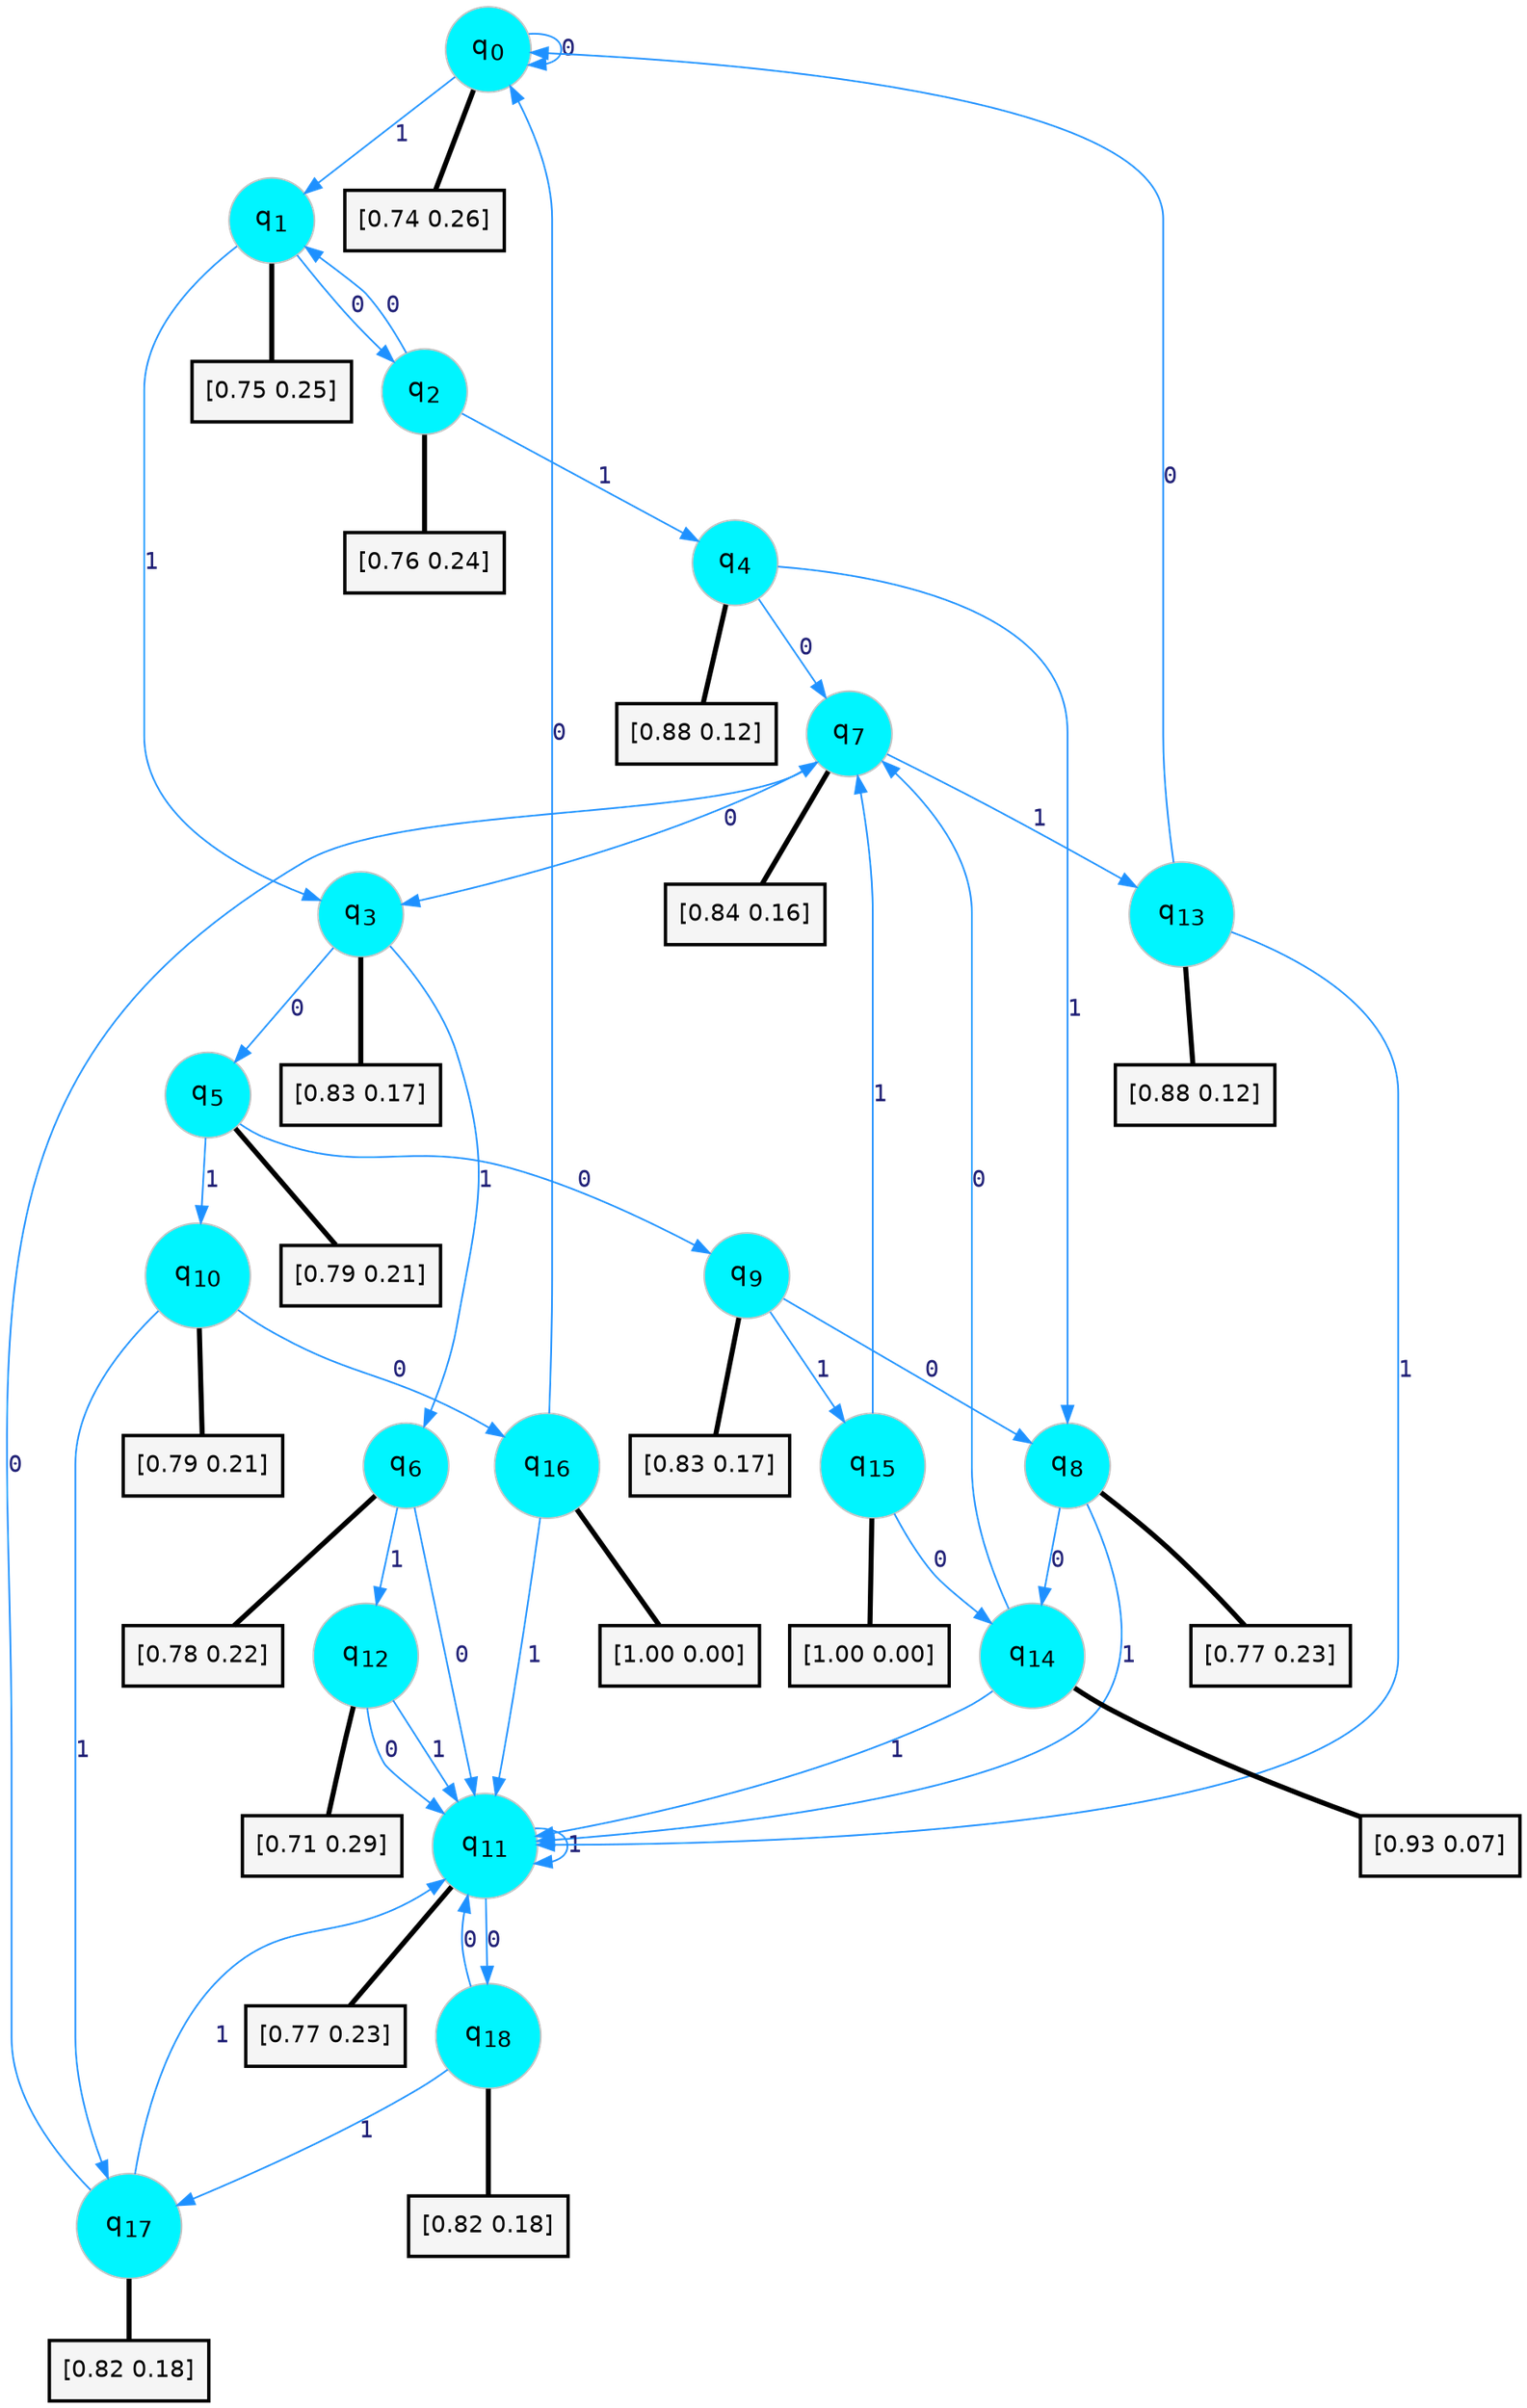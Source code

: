 digraph G {
graph [
bgcolor=transparent, dpi=300, rankdir=TD, size="40,25"];
node [
color=gray, fillcolor=turquoise1, fontcolor=black, fontname=Helvetica, fontsize=16, fontweight=bold, shape=circle, style=filled];
edge [
arrowsize=1, color=dodgerblue1, fontcolor=midnightblue, fontname=courier, fontweight=bold, penwidth=1, style=solid, weight=20];
0[label=<q<SUB>0</SUB>>];
1[label=<q<SUB>1</SUB>>];
2[label=<q<SUB>2</SUB>>];
3[label=<q<SUB>3</SUB>>];
4[label=<q<SUB>4</SUB>>];
5[label=<q<SUB>5</SUB>>];
6[label=<q<SUB>6</SUB>>];
7[label=<q<SUB>7</SUB>>];
8[label=<q<SUB>8</SUB>>];
9[label=<q<SUB>9</SUB>>];
10[label=<q<SUB>10</SUB>>];
11[label=<q<SUB>11</SUB>>];
12[label=<q<SUB>12</SUB>>];
13[label=<q<SUB>13</SUB>>];
14[label=<q<SUB>14</SUB>>];
15[label=<q<SUB>15</SUB>>];
16[label=<q<SUB>16</SUB>>];
17[label=<q<SUB>17</SUB>>];
18[label=<q<SUB>18</SUB>>];
19[label="[0.74 0.26]", shape=box,fontcolor=black, fontname=Helvetica, fontsize=14, penwidth=2, fillcolor=whitesmoke,color=black];
20[label="[0.75 0.25]", shape=box,fontcolor=black, fontname=Helvetica, fontsize=14, penwidth=2, fillcolor=whitesmoke,color=black];
21[label="[0.76 0.24]", shape=box,fontcolor=black, fontname=Helvetica, fontsize=14, penwidth=2, fillcolor=whitesmoke,color=black];
22[label="[0.83 0.17]", shape=box,fontcolor=black, fontname=Helvetica, fontsize=14, penwidth=2, fillcolor=whitesmoke,color=black];
23[label="[0.88 0.12]", shape=box,fontcolor=black, fontname=Helvetica, fontsize=14, penwidth=2, fillcolor=whitesmoke,color=black];
24[label="[0.79 0.21]", shape=box,fontcolor=black, fontname=Helvetica, fontsize=14, penwidth=2, fillcolor=whitesmoke,color=black];
25[label="[0.78 0.22]", shape=box,fontcolor=black, fontname=Helvetica, fontsize=14, penwidth=2, fillcolor=whitesmoke,color=black];
26[label="[0.84 0.16]", shape=box,fontcolor=black, fontname=Helvetica, fontsize=14, penwidth=2, fillcolor=whitesmoke,color=black];
27[label="[0.77 0.23]", shape=box,fontcolor=black, fontname=Helvetica, fontsize=14, penwidth=2, fillcolor=whitesmoke,color=black];
28[label="[0.83 0.17]", shape=box,fontcolor=black, fontname=Helvetica, fontsize=14, penwidth=2, fillcolor=whitesmoke,color=black];
29[label="[0.79 0.21]", shape=box,fontcolor=black, fontname=Helvetica, fontsize=14, penwidth=2, fillcolor=whitesmoke,color=black];
30[label="[0.77 0.23]", shape=box,fontcolor=black, fontname=Helvetica, fontsize=14, penwidth=2, fillcolor=whitesmoke,color=black];
31[label="[0.71 0.29]", shape=box,fontcolor=black, fontname=Helvetica, fontsize=14, penwidth=2, fillcolor=whitesmoke,color=black];
32[label="[0.88 0.12]", shape=box,fontcolor=black, fontname=Helvetica, fontsize=14, penwidth=2, fillcolor=whitesmoke,color=black];
33[label="[0.93 0.07]", shape=box,fontcolor=black, fontname=Helvetica, fontsize=14, penwidth=2, fillcolor=whitesmoke,color=black];
34[label="[1.00 0.00]", shape=box,fontcolor=black, fontname=Helvetica, fontsize=14, penwidth=2, fillcolor=whitesmoke,color=black];
35[label="[1.00 0.00]", shape=box,fontcolor=black, fontname=Helvetica, fontsize=14, penwidth=2, fillcolor=whitesmoke,color=black];
36[label="[0.82 0.18]", shape=box,fontcolor=black, fontname=Helvetica, fontsize=14, penwidth=2, fillcolor=whitesmoke,color=black];
37[label="[0.82 0.18]", shape=box,fontcolor=black, fontname=Helvetica, fontsize=14, penwidth=2, fillcolor=whitesmoke,color=black];
0->0 [label=0];
0->1 [label=1];
0->19 [arrowhead=none, penwidth=3,color=black];
1->2 [label=0];
1->3 [label=1];
1->20 [arrowhead=none, penwidth=3,color=black];
2->1 [label=0];
2->4 [label=1];
2->21 [arrowhead=none, penwidth=3,color=black];
3->5 [label=0];
3->6 [label=1];
3->22 [arrowhead=none, penwidth=3,color=black];
4->7 [label=0];
4->8 [label=1];
4->23 [arrowhead=none, penwidth=3,color=black];
5->9 [label=0];
5->10 [label=1];
5->24 [arrowhead=none, penwidth=3,color=black];
6->11 [label=0];
6->12 [label=1];
6->25 [arrowhead=none, penwidth=3,color=black];
7->3 [label=0];
7->13 [label=1];
7->26 [arrowhead=none, penwidth=3,color=black];
8->14 [label=0];
8->11 [label=1];
8->27 [arrowhead=none, penwidth=3,color=black];
9->8 [label=0];
9->15 [label=1];
9->28 [arrowhead=none, penwidth=3,color=black];
10->16 [label=0];
10->17 [label=1];
10->29 [arrowhead=none, penwidth=3,color=black];
11->18 [label=0];
11->11 [label=1];
11->30 [arrowhead=none, penwidth=3,color=black];
12->11 [label=0];
12->11 [label=1];
12->31 [arrowhead=none, penwidth=3,color=black];
13->0 [label=0];
13->11 [label=1];
13->32 [arrowhead=none, penwidth=3,color=black];
14->7 [label=0];
14->11 [label=1];
14->33 [arrowhead=none, penwidth=3,color=black];
15->14 [label=0];
15->7 [label=1];
15->34 [arrowhead=none, penwidth=3,color=black];
16->0 [label=0];
16->11 [label=1];
16->35 [arrowhead=none, penwidth=3,color=black];
17->7 [label=0];
17->11 [label=1];
17->36 [arrowhead=none, penwidth=3,color=black];
18->11 [label=0];
18->17 [label=1];
18->37 [arrowhead=none, penwidth=3,color=black];
}
